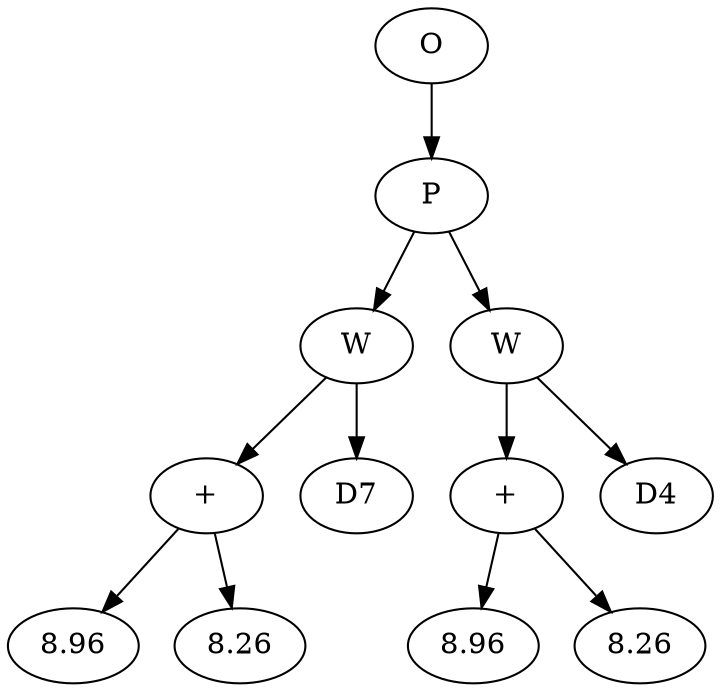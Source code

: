 // Tree
digraph {
	1100644 [label=O]
	1100645 [label=P]
	1100644 -> 1100645
	1100646 [label=W]
	1100645 -> 1100646
	1100647 [label="+"]
	1100646 -> 1100647
	1100648 [label=8.96]
	1100647 -> 1100648
	1100649 [label=8.26]
	1100647 -> 1100649
	1100650 [label=D7]
	1100646 -> 1100650
	1100651 [label=W]
	1100645 -> 1100651
	1100652 [label="+"]
	1100651 -> 1100652
	1100653 [label=8.96]
	1100652 -> 1100653
	1100654 [label=8.26]
	1100652 -> 1100654
	1100655 [label=D4]
	1100651 -> 1100655
}
